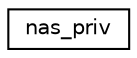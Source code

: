 digraph "Graphical Class Hierarchy"
{
 // LATEX_PDF_SIZE
  edge [fontname="Helvetica",fontsize="10",labelfontname="Helvetica",labelfontsize="10"];
  node [fontname="Helvetica",fontsize="10",shape=record];
  rankdir="LR";
  Node0 [label="nas_priv",height=0.2,width=0.4,color="black", fillcolor="white", style="filled",URL="$structnas__priv.html",tooltip=" "];
}
